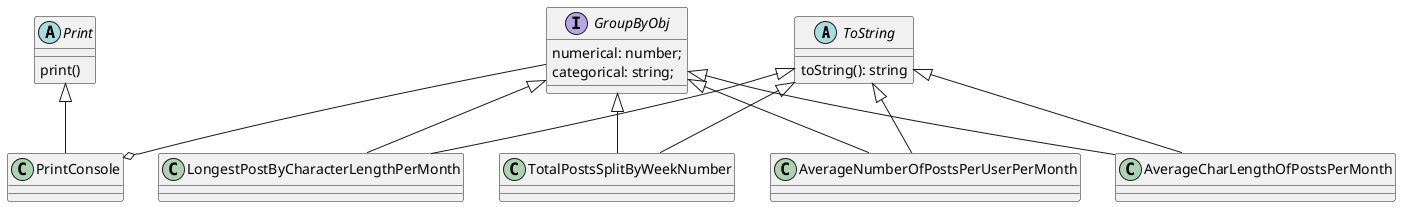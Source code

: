 @startuml

abstract class ToString {
    toString(): string
}
abstract class Print {
    print()
}
class PrintConsole {
}


interface GroupByObj {
    numerical: number;
    categorical: string;
}

GroupByObj --o PrintConsole

Print <|-- PrintConsole


ToString <|-- AverageCharLengthOfPostsPerMonth
GroupByObj <|-- AverageCharLengthOfPostsPerMonth
ToString <|-- LongestPostByCharacterLengthPerMonth
GroupByObj <|-- LongestPostByCharacterLengthPerMonth
ToString <|-- TotalPostsSplitByWeekNumber
GroupByObj <|-- TotalPostsSplitByWeekNumber
ToString <|-- AverageNumberOfPostsPerUserPerMonth
GroupByObj <|-- AverageNumberOfPostsPerUserPerMonth

@enduml
